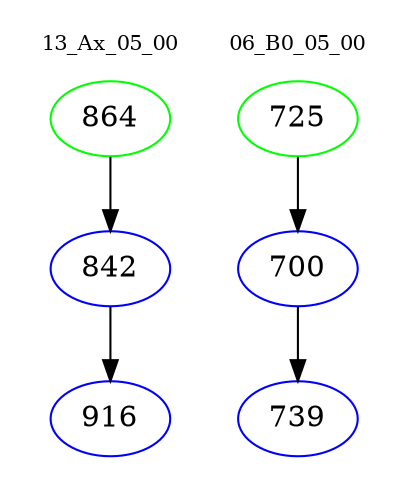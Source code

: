 digraph{
subgraph cluster_0 {
color = white
label = "13_Ax_05_00";
fontsize=10;
T0_864 [label="864", color="green"]
T0_864 -> T0_842 [color="black"]
T0_842 [label="842", color="blue"]
T0_842 -> T0_916 [color="black"]
T0_916 [label="916", color="blue"]
}
subgraph cluster_1 {
color = white
label = "06_B0_05_00";
fontsize=10;
T1_725 [label="725", color="green"]
T1_725 -> T1_700 [color="black"]
T1_700 [label="700", color="blue"]
T1_700 -> T1_739 [color="black"]
T1_739 [label="739", color="blue"]
}
}
